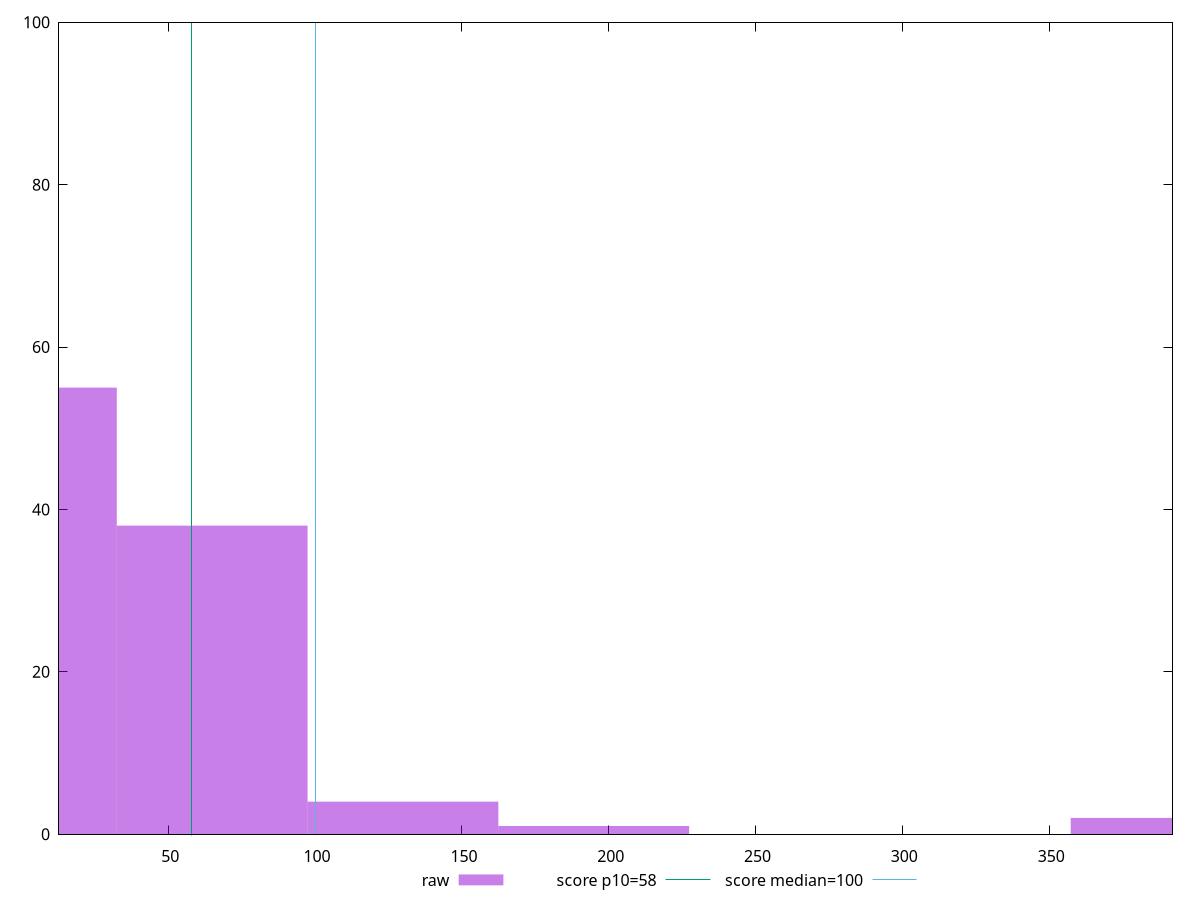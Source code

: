 reset

$raw <<EOF
389.8229573528043 2
129.9409857842681 4
64.97049289213405 38
0 55
194.91147867640214 1
EOF

set key outside below
set boxwidth 64.97049289213405
set xrange [12.8:391.9999999999993]
set yrange [0:100]
set trange [0:100]
set style fill transparent solid 0.5 noborder

set parametric
set terminal svg size 640, 490 enhanced background rgb 'white'
set output "report_00019_2021-02-10T18-14-37.922Z//estimated-input-latency/samples/pages+cached/raw/histogram.svg"

plot $raw title "raw" with boxes, \
     58,t title "score p10=58", \
     100,t title "score median=100"

reset
